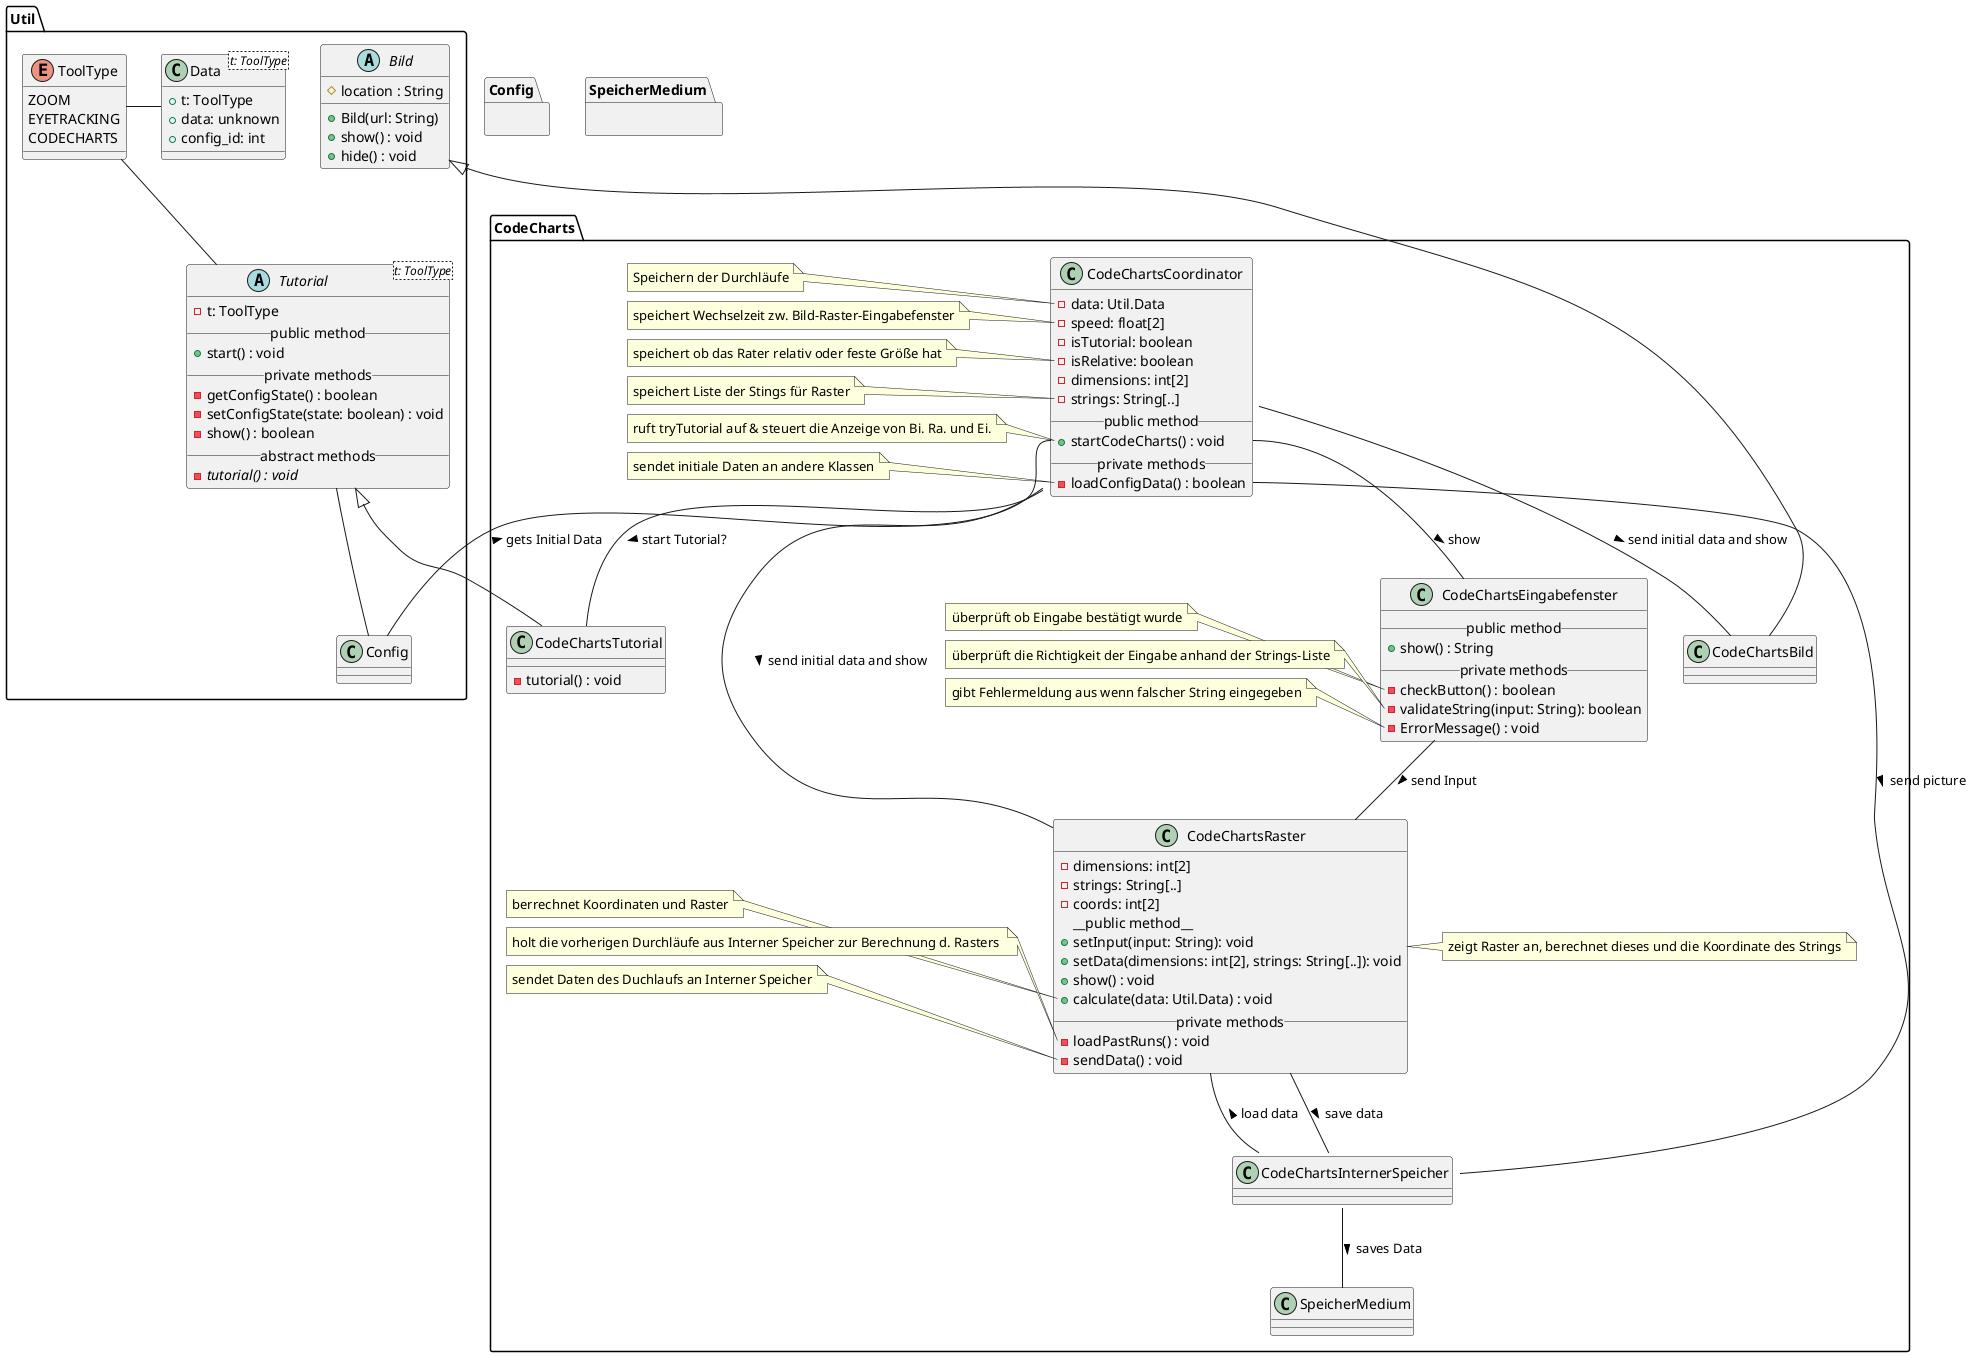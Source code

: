 @startuml code_charts
' skinparam backgroundColor transparent
'() System #DA70D5
top to bottom direction

package Util {
    ' --- TUTORIAL ---
    abstract Tutorial<t: ToolType> {
      - t: ToolType
      __public method__
      + start() : void
      __private methods__
      - getConfigState() : boolean
      - setConfigState(state: boolean) : void
      - show() : boolean
      __abstract methods__
      - {abstract} tutorial() : void
    }

    enum ToolType {
        ZOOM
        EYETRACKING
        CODECHARTS
    }

    ' Interaktionen
    Tutorial -u- ToolType
    Data -r- ToolType
    Tutorial -d- Config


    ' --- BILD ---

    abstract Bild {
        # location : String
        + Bild(url: String)
        + show() : void
        + hide() : void
    }

    class Data<t: ToolType> {
        + t: ToolType
        + data: unknown
        + config_id: int
    }
}

' === CODE CHARTS ===
package CodeCharts {

    ' CodeCharts Tutorial 
    class CodeChartsTutorial {
      - tutorial() : void
    }
    
    ' CodeCharts Coordinator
    class CodeChartsCoordinator {
        - data: Util.Data
        - speed: float[2]
        - isTutorial: boolean
        - isRelative: boolean
        - dimensions: int[2]
        - strings: String[..]
        __public method__
        + startCodeCharts() : void
        __private methods__
        - loadConfigData() : boolean
    }

    ' Notes
    note left of CodeChartsCoordinator::data
        Speichern der Durchläufe
    end note
    note left of CodeChartsCoordinator::speed
        speichert Wechselzeit zw. Bild-Raster-Eingabefenster
    end note
    note left of CodeChartsCoordinator::isRelative
        speichert ob das Rater relativ oder feste Größe hat
    end note
    note left of CodeChartsCoordinator::strings
        speichert Liste der Stings für Raster
    end note
    note left of CodeChartsCoordinator::startCodeCharts
        ruft tryTutorial auf & steuert die Anzeige von Bi. Ra. und Ei.
    end note
    note left of CodeChartsCoordinator::loadConfigData
        sendet initiale Daten an andere Klassen
    end note

    ' CodeCharts Bild
    class CodeChartsBild {
    }

    ' CodeCharts Raster
    class CodeChartsRaster {
        - dimensions: int[2]
        - strings: String[..]
        - coords: int[2]
        __public method__ 
        + setInput(input: String): void
        + setData(dimensions: int[2], strings: String[..]): void
        + show() : void
        + calculate(data: Util.Data) : void
        __private methods__
        - loadPastRuns() : void
        - sendData() : void
    }

    ' Notes
    note right of CodeChartsRaster
        zeigt Raster an, berechnet dieses und die Koordinate des Strings
    end note
    note left of CodeChartsRaster::calculate
        berrechnet Koordinaten und Raster
    end note
    note left of CodeChartsRaster::loadPastRuns
        holt die vorherigen Durchläufe aus Interner Speicher zur Berechnung d. Rasters 
    end note
    note left of CodeChartsRaster::sendData
        sendet Daten des Duchlaufs an Interner Speicher
    end note

    ' CodeCharts Eingabefenster
    class CodeChartsEingabefenster {
        __public method__
        + show() : String
        __private methods__
        - checkButton() : boolean
        - validateString(input: String): boolean
        - ErrorMessage() : void
    }

    ' Notes
    note left of CodeChartsEingabefenster::checkButton
        überprüft ob Eingabe bestätigt wurde
    end note
    note left of CodeChartsEingabefenster::validateString
        überprüft die Richtigkeit der Eingabe anhand der Strings-Liste
    end note
    note left of CodeChartsEingabefenster::ErrorMessage
        gibt Fehlermeldung aus wenn falscher String eingegeben
    end note

    ' Vererbungen
    Bild <|-d- CodeChartsBild
    Tutorial <|-d- CodeChartsTutorial

    ' Interaktionen
    CodeChartsCoordinator -- CodeChartsBild : > send initial data and show
    CodeChartsCoordinator -- CodeChartsRaster : > send initial data and show
    CodeChartsCoordinator::startCodeCharts -- CodeChartsEingabefenster : > show
    CodeChartsCoordinator::loadConfigData -- CodeChartsInternerSpeicher : > send picture
    CodeChartsCoordinator::tryTutorial -- CodeChartsTutorial : > start Tutorial?
    CodeChartsRaster -- CodeChartsInternerSpeicher : < load data
    CodeChartsRaster -- CodeChartsInternerSpeicher : > save data
    CodeChartsEingabefenster -- CodeChartsRaster : > send Input



    ' Andere Module
    CodeChartsInternerSpeicher::saveData -- SpeicherMedium : > saves Data
    CodeChartsCoordinator::startCodeCharts -- Config : < gets Initial Data
  
}

' Blackboxen / Andere Module
package Config {}

package SpeicherMedium {}

@enduml
